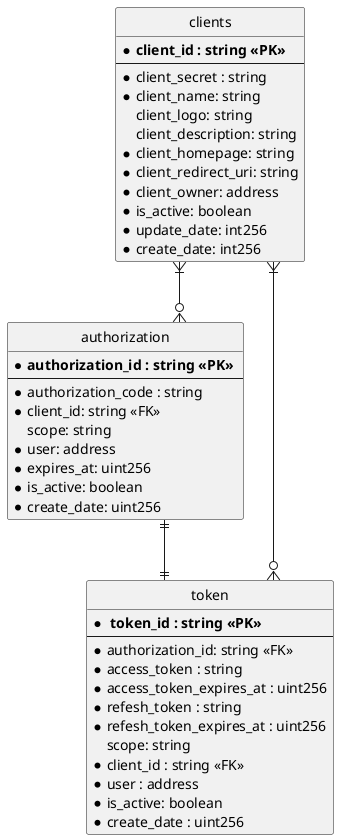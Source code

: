 @startuml EntityDiagramBlockchain
' hide the spot
hide circle

' avoid problems with angled crows feet
skinparam linetype ortho


entity "clients"  {
  * **client_id : string <<PK>> **
  --
  *client_secret : string
  *client_name: string
  client_logo: string
  client_description: string
  *client_homepage: string
  *client_redirect_uri: string
  *client_owner: address
  *is_active: boolean
  *update_date: int256
  *create_date: int256
}


entity "authorization"  {
  * **authorization_id : string <<PK>> **
  --
  *authorization_code : string
  *client_id: string <<FK>>
  scope: string
  *user: address
  *expires_at: uint256
  *is_active: boolean
  *create_date: uint256
}

entity "token"  {
  * ** token_id : string <<PK>> **
  --
  *authorization_id: string <<FK>>
  *access_token : string
  *access_token_expires_at : uint256
  *refesh_token : string
  *refesh_token_expires_at : uint256
  scope: string
  *client_id : string <<FK>>
  *user : address
  *is_active: boolean
  *create_date : uint256
}

"clients" }|--o{ "authorization"
"clients" }|--o{ "token"
"authorization" ||--|| "token"

@enduml